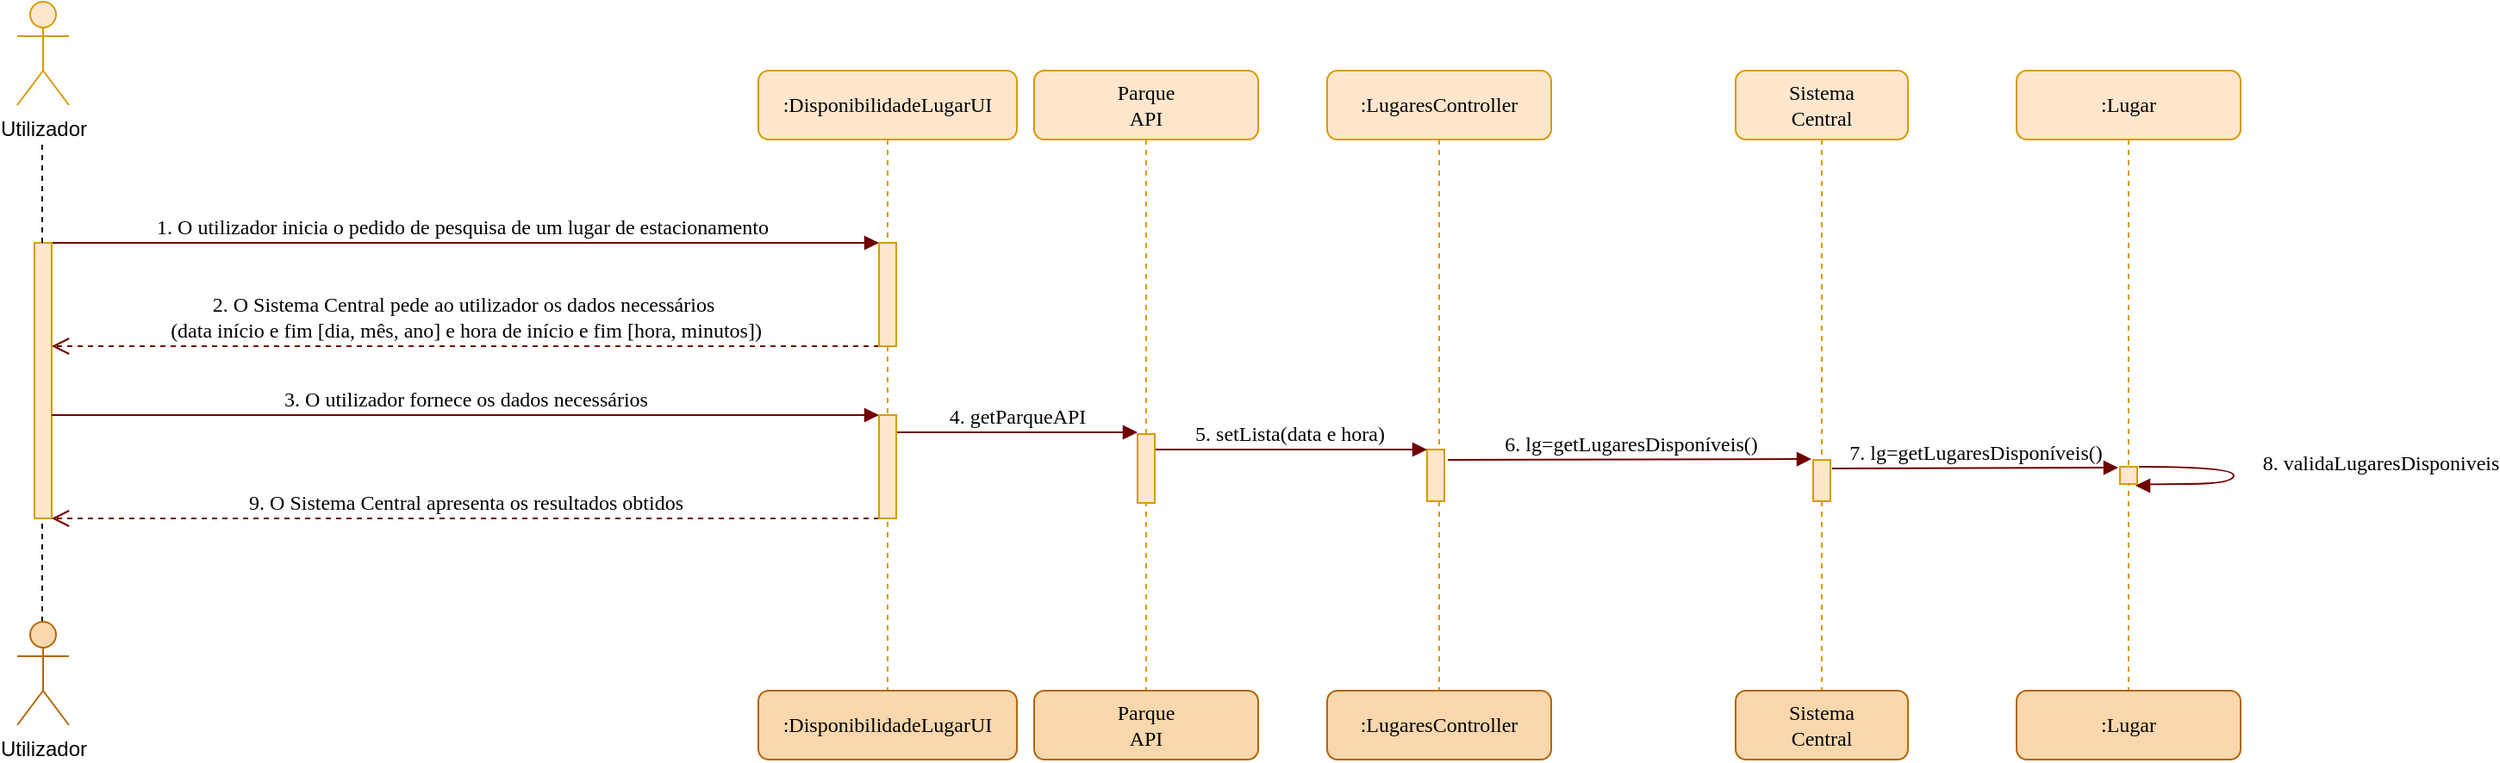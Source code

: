 <mxfile version="14.2.9" type="device"><diagram name="Page-1" id="13e1069c-82ec-6db2-03f1-153e76fe0fe0"><mxGraphModel dx="1422" dy="762" grid="1" gridSize="10" guides="1" tooltips="1" connect="1" arrows="1" fold="1" page="1" pageScale="1" pageWidth="1169" pageHeight="827" background="#ffffff" math="0" shadow="0"><root><mxCell id="0"/><mxCell id="1" parent="0"/><mxCell id="7baba1c4bc27f4b0-2" value="Sistema&lt;br&gt;Central" style="shape=umlLifeline;perimeter=lifelinePerimeter;whiteSpace=wrap;html=1;container=1;collapsible=0;recursiveResize=0;outlineConnect=0;rounded=1;shadow=0;comic=0;labelBackgroundColor=none;strokeWidth=1;fontFamily=Verdana;fontSize=12;align=center;fillColor=#ffe6cc;strokeColor=#d79b00;" parent="1" vertex="1"><mxGeometry x="1137" y="80" width="100" height="360" as="geometry"/></mxCell><mxCell id="vTqObQvb1xkWvqTQrdQO-9" value="" style="html=1;points=[];perimeter=orthogonalPerimeter;rounded=0;shadow=0;comic=0;labelBackgroundColor=none;strokeWidth=1;fontFamily=Verdana;fontSize=12;align=center;fillColor=#ffe6cc;strokeColor=#d79b00;" parent="7baba1c4bc27f4b0-2" vertex="1"><mxGeometry x="45" y="226" width="10" height="24" as="geometry"/></mxCell><mxCell id="7baba1c4bc27f4b0-11" value="1. O utilizador inicia o pedido de pesquisa de um lugar de estacionamento" style="html=1;verticalAlign=bottom;endArrow=block;labelBackgroundColor=none;fontFamily=Verdana;fontSize=12;edgeStyle=elbowEdgeStyle;elbow=vertical;fillColor=#a20025;strokeColor=#6F0000;" parent="1" edge="1"><mxGeometry relative="1" as="geometry"><mxPoint x="155" y="180" as="sourcePoint"/><mxPoint x="640" y="180" as="targetPoint"/></mxGeometry></mxCell><mxCell id="7baba1c4bc27f4b0-35" value="8. validaLugaresDisponiveis" style="html=1;verticalAlign=bottom;endArrow=block;labelBackgroundColor=none;fontFamily=Verdana;fontSize=12;elbow=vertical;edgeStyle=orthogonalEdgeStyle;curved=1;entryX=1.3;entryY=1.1;entryPerimeter=0;exitX=1.038;exitY=0.345;exitPerimeter=0;entryDx=0;entryDy=0;fillColor=#a20025;strokeColor=#6F0000;" parent="1" edge="1"><mxGeometry x="0.007" y="85" relative="1" as="geometry"><mxPoint x="1371" y="310.0" as="sourcePoint"/><mxPoint x="1369" y="321" as="targetPoint"/><Array as="points"><mxPoint x="1426" y="310"/><mxPoint x="1426" y="320"/><mxPoint x="1372" y="320"/><mxPoint x="1372" y="321"/></Array><mxPoint as="offset"/></mxGeometry></mxCell><mxCell id="vTqObQvb1xkWvqTQrdQO-1" value=":LugaresController" style="shape=umlLifeline;perimeter=lifelinePerimeter;whiteSpace=wrap;html=1;container=1;collapsible=0;recursiveResize=0;outlineConnect=0;rounded=1;shadow=0;comic=0;labelBackgroundColor=none;strokeWidth=1;fontFamily=Verdana;fontSize=12;align=center;fillColor=#ffe6cc;strokeColor=#d79b00;" parent="1" vertex="1"><mxGeometry x="900" y="80" width="130" height="360" as="geometry"/></mxCell><mxCell id="vTqObQvb1xkWvqTQrdQO-2" value="" style="html=1;points=[];perimeter=orthogonalPerimeter;rounded=0;shadow=0;comic=0;labelBackgroundColor=none;strokeWidth=1;fontFamily=Verdana;fontSize=12;align=center;fillColor=#ffe6cc;strokeColor=#d79b00;" parent="vTqObQvb1xkWvqTQrdQO-1" vertex="1"><mxGeometry x="58" y="220" width="10" height="30" as="geometry"/></mxCell><mxCell id="vTqObQvb1xkWvqTQrdQO-35" value=":LugaresController" style="shape=umlLifeline;perimeter=lifelinePerimeter;whiteSpace=wrap;html=1;container=1;collapsible=0;recursiveResize=0;outlineConnect=0;rounded=1;shadow=0;comic=0;labelBackgroundColor=none;strokeWidth=1;fontFamily=Verdana;fontSize=12;align=center;fillColor=#fad7ac;strokeColor=#b46504;" parent="vTqObQvb1xkWvqTQrdQO-1" vertex="1"><mxGeometry y="360" width="130" height="40" as="geometry"/></mxCell><mxCell id="vTqObQvb1xkWvqTQrdQO-3" value="2. O Sistema Central pede ao utilizador os dados necessários&amp;nbsp;&lt;br&gt;(data início e fim [dia, mês, ano] e hora de início e fim [hora, minutos])" style="html=1;verticalAlign=bottom;endArrow=open;dashed=1;endSize=8;labelBackgroundColor=none;fontFamily=Verdana;fontSize=12;edgeStyle=elbowEdgeStyle;elbow=vertical;fillColor=#a20025;strokeColor=#6F0000;" parent="1" edge="1"><mxGeometry relative="1" as="geometry"><mxPoint x="160" y="240" as="targetPoint"/><Array as="points"><mxPoint x="505" y="240"/></Array><mxPoint x="640" y="240" as="sourcePoint"/></mxGeometry></mxCell><mxCell id="vTqObQvb1xkWvqTQrdQO-4" value="Utilizador" style="shape=umlActor;verticalLabelPosition=bottom;verticalAlign=top;html=1;outlineConnect=0;fillColor=#ffe6cc;strokeColor=#d79b00;" parent="1" vertex="1"><mxGeometry x="140" y="40" width="30" height="60" as="geometry"/></mxCell><mxCell id="vTqObQvb1xkWvqTQrdQO-5" value="" style="html=1;points=[];perimeter=orthogonalPerimeter;rounded=0;shadow=0;comic=0;labelBackgroundColor=none;strokeWidth=1;fontFamily=Verdana;fontSize=12;align=center;fillColor=#ffe6cc;strokeColor=#d79b00;" parent="1" vertex="1"><mxGeometry x="150" y="180" width="10" height="160" as="geometry"/></mxCell><mxCell id="vTqObQvb1xkWvqTQrdQO-7" value="" style="endArrow=none;dashed=1;html=1;" parent="1" edge="1"><mxGeometry width="50" height="50" relative="1" as="geometry"><mxPoint x="154.5" y="180" as="sourcePoint"/><mxPoint x="154.5" y="120" as="targetPoint"/></mxGeometry></mxCell><mxCell id="vTqObQvb1xkWvqTQrdQO-8" value="3. O utilizador fornece os dados necessários" style="html=1;verticalAlign=bottom;endArrow=block;labelBackgroundColor=none;fontFamily=Verdana;fontSize=12;edgeStyle=elbowEdgeStyle;elbow=vertical;fillColor=#a20025;strokeColor=#6F0000;" parent="1" edge="1"><mxGeometry relative="1" as="geometry"><mxPoint x="160" y="280" as="sourcePoint"/><mxPoint x="640" y="280" as="targetPoint"/></mxGeometry></mxCell><mxCell id="vTqObQvb1xkWvqTQrdQO-12" value=":Lugar" style="shape=umlLifeline;perimeter=lifelinePerimeter;whiteSpace=wrap;html=1;container=1;collapsible=0;recursiveResize=0;outlineConnect=0;rounded=1;shadow=0;comic=0;labelBackgroundColor=none;strokeWidth=1;fontFamily=Verdana;fontSize=12;align=center;fillColor=#ffe6cc;strokeColor=#d79b00;" parent="1" vertex="1"><mxGeometry x="1300" y="80" width="130" height="360" as="geometry"/></mxCell><mxCell id="vTqObQvb1xkWvqTQrdQO-13" value="" style="html=1;points=[];perimeter=orthogonalPerimeter;rounded=0;shadow=0;comic=0;labelBackgroundColor=none;strokeWidth=1;fontFamily=Verdana;fontSize=12;align=center;fillColor=#ffe6cc;strokeColor=#d79b00;" parent="vTqObQvb1xkWvqTQrdQO-12" vertex="1"><mxGeometry x="60" y="230" width="10" height="10" as="geometry"/></mxCell><mxCell id="vTqObQvb1xkWvqTQrdQO-41" value=":Lugar" style="shape=umlLifeline;perimeter=lifelinePerimeter;whiteSpace=wrap;html=1;container=1;collapsible=0;recursiveResize=0;outlineConnect=0;rounded=1;shadow=0;comic=0;labelBackgroundColor=none;strokeWidth=1;fontFamily=Verdana;fontSize=12;align=center;fillColor=#fad7ac;strokeColor=#b46504;" parent="vTqObQvb1xkWvqTQrdQO-12" vertex="1"><mxGeometry y="360" width="130" height="40" as="geometry"/></mxCell><mxCell id="vTqObQvb1xkWvqTQrdQO-14" value="5. setLista(data e hora)" style="html=1;verticalAlign=bottom;endArrow=block;labelBackgroundColor=none;fontFamily=Verdana;fontSize=12;edgeStyle=elbowEdgeStyle;elbow=vertical;fillColor=#a20025;strokeColor=#6F0000;" parent="1" edge="1"><mxGeometry x="-0.01" relative="1" as="geometry"><mxPoint x="800" y="300" as="sourcePoint"/><mxPoint x="958" y="300" as="targetPoint"/><Array as="points"><mxPoint x="918" y="300"/><mxPoint x="908" y="310"/></Array><mxPoint as="offset"/></mxGeometry></mxCell><mxCell id="vTqObQvb1xkWvqTQrdQO-17" value="6. lg=getLugaresDisponíveis()" style="html=1;verticalAlign=bottom;endArrow=block;labelBackgroundColor=none;fontFamily=Verdana;fontSize=12;edgeStyle=elbowEdgeStyle;elbow=vertical;fillColor=#a20025;strokeColor=#6F0000;" parent="1" edge="1"><mxGeometry relative="1" as="geometry"><mxPoint x="970" y="306" as="sourcePoint"/><mxPoint x="1181" y="305.5" as="targetPoint"/><Array as="points"><mxPoint x="1164" y="305.5"/><mxPoint x="1154" y="315.5"/></Array></mxGeometry></mxCell><mxCell id="vTqObQvb1xkWvqTQrdQO-18" value="9. O Sistema Central apresenta os resultados obtidos" style="html=1;verticalAlign=bottom;endArrow=open;dashed=1;endSize=8;labelBackgroundColor=none;fontFamily=Verdana;fontSize=12;edgeStyle=elbowEdgeStyle;elbow=vertical;fillColor=#a20025;strokeColor=#6F0000;" parent="1" edge="1"><mxGeometry relative="1" as="geometry"><mxPoint x="160" y="340" as="targetPoint"/><Array as="points"><mxPoint x="575" y="340"/></Array><mxPoint x="640" y="340" as="sourcePoint"/></mxGeometry></mxCell><mxCell id="vTqObQvb1xkWvqTQrdQO-28" value="" style="endArrow=none;dashed=1;html=1;" parent="1" edge="1"><mxGeometry width="50" height="50" relative="1" as="geometry"><mxPoint x="154.5" y="400" as="sourcePoint"/><mxPoint x="154.5" y="340" as="targetPoint"/></mxGeometry></mxCell><mxCell id="vTqObQvb1xkWvqTQrdQO-29" value="Utilizador" style="shape=umlActor;verticalLabelPosition=bottom;verticalAlign=top;html=1;outlineConnect=0;fillColor=#fad7ac;strokeColor=#b46504;" parent="1" vertex="1"><mxGeometry x="140" y="400" width="30" height="60" as="geometry"/></mxCell><mxCell id="vTqObQvb1xkWvqTQrdQO-30" value="Sistema&lt;br&gt;Central" style="shape=umlLifeline;perimeter=lifelinePerimeter;whiteSpace=wrap;html=1;container=1;collapsible=0;recursiveResize=0;outlineConnect=0;rounded=1;shadow=0;comic=0;labelBackgroundColor=none;strokeWidth=1;fontFamily=Verdana;fontSize=12;align=center;fillColor=#fad7ac;strokeColor=#b46504;" parent="1" vertex="1"><mxGeometry x="1137" y="440" width="100" height="40" as="geometry"/></mxCell><mxCell id="NSM-IOngb9rAokjKfZAi-1" value="Parque&lt;br&gt;API" style="shape=umlLifeline;perimeter=lifelinePerimeter;whiteSpace=wrap;html=1;container=1;collapsible=0;recursiveResize=0;outlineConnect=0;rounded=1;shadow=0;comic=0;labelBackgroundColor=none;strokeWidth=1;fontFamily=Verdana;fontSize=12;align=center;fillColor=#ffe6cc;strokeColor=#d79b00;" parent="1" vertex="1"><mxGeometry x="730" y="80" width="130" height="360" as="geometry"/></mxCell><mxCell id="SdONsP8Ds1DytpfYCTXs-1" value="" style="html=1;points=[];perimeter=orthogonalPerimeter;rounded=0;shadow=0;comic=0;labelBackgroundColor=none;strokeWidth=1;fontFamily=Verdana;fontSize=12;align=center;fillColor=#ffe6cc;strokeColor=#d79b00;" parent="NSM-IOngb9rAokjKfZAi-1" vertex="1"><mxGeometry x="60" y="211" width="10" height="40" as="geometry"/></mxCell><mxCell id="NSM-IOngb9rAokjKfZAi-4" value="Parque&lt;br&gt;API" style="shape=umlLifeline;perimeter=lifelinePerimeter;whiteSpace=wrap;html=1;container=1;collapsible=0;recursiveResize=0;outlineConnect=0;rounded=1;shadow=0;comic=0;labelBackgroundColor=none;strokeWidth=1;fontFamily=Verdana;fontSize=12;align=center;fillColor=#fad7ac;strokeColor=#b46504;" parent="1" vertex="1"><mxGeometry x="730" y="440" width="130" height="40" as="geometry"/></mxCell><mxCell id="SdONsP8Ds1DytpfYCTXs-5" value="4. getParqueAPI" style="html=1;verticalAlign=bottom;endArrow=block;labelBackgroundColor=none;fontFamily=Verdana;fontSize=12;edgeStyle=elbowEdgeStyle;elbow=vertical;fillColor=#a20025;strokeColor=#6F0000;" parent="1" edge="1"><mxGeometry x="-0.01" relative="1" as="geometry"><mxPoint x="650" y="290" as="sourcePoint"/><mxPoint x="790" y="290" as="targetPoint"/><Array as="points"><mxPoint x="768" y="290"/><mxPoint x="758" y="300"/></Array><mxPoint as="offset"/></mxGeometry></mxCell><mxCell id="Ph7kMyBw9Gz3GkXvgyvr-1" value=":DisponibilidadeLugarUI" style="shape=umlLifeline;perimeter=lifelinePerimeter;whiteSpace=wrap;html=1;container=1;collapsible=0;recursiveResize=0;outlineConnect=0;rounded=1;shadow=0;comic=0;labelBackgroundColor=none;strokeWidth=1;fontFamily=Verdana;fontSize=12;align=center;fillColor=#ffe6cc;strokeColor=#d79b00;" vertex="1" parent="1"><mxGeometry x="570" y="80" width="150" height="400" as="geometry"/></mxCell><mxCell id="Ph7kMyBw9Gz3GkXvgyvr-2" value="" style="html=1;points=[];perimeter=orthogonalPerimeter;rounded=0;shadow=0;comic=0;labelBackgroundColor=none;strokeWidth=1;fontFamily=Verdana;fontSize=12;align=center;fillColor=#ffe6cc;strokeColor=#d79b00;" vertex="1" parent="Ph7kMyBw9Gz3GkXvgyvr-1"><mxGeometry x="70" y="100" width="10" height="60" as="geometry"/></mxCell><mxCell id="Ph7kMyBw9Gz3GkXvgyvr-3" value=":DisponibilidadeLugarUI" style="shape=umlLifeline;perimeter=lifelinePerimeter;whiteSpace=wrap;html=1;container=1;collapsible=0;recursiveResize=0;outlineConnect=0;rounded=1;shadow=0;comic=0;labelBackgroundColor=none;strokeWidth=1;fontFamily=Verdana;fontSize=12;align=center;fillColor=#fad7ac;strokeColor=#b46504;" vertex="1" parent="Ph7kMyBw9Gz3GkXvgyvr-1"><mxGeometry y="360" width="150" height="40" as="geometry"/></mxCell><mxCell id="Ph7kMyBw9Gz3GkXvgyvr-4" value="" style="html=1;points=[];perimeter=orthogonalPerimeter;rounded=0;shadow=0;comic=0;labelBackgroundColor=none;strokeWidth=1;fontFamily=Verdana;fontSize=12;align=center;fillColor=#ffe6cc;strokeColor=#d79b00;" vertex="1" parent="1"><mxGeometry x="640" y="280" width="10" height="60" as="geometry"/></mxCell><mxCell id="Ph7kMyBw9Gz3GkXvgyvr-5" value="7. lg=getLugaresDisponíveis()" style="html=1;verticalAlign=bottom;endArrow=block;labelBackgroundColor=none;fontFamily=Verdana;fontSize=12;edgeStyle=elbowEdgeStyle;elbow=vertical;fillColor=#a20025;strokeColor=#6F0000;entryX=-0.1;entryY=0.1;entryDx=0;entryDy=0;entryPerimeter=0;" edge="1" parent="1" target="vTqObQvb1xkWvqTQrdQO-13"><mxGeometry relative="1" as="geometry"><mxPoint x="1193" y="311" as="sourcePoint"/><mxPoint x="1323" y="310.5" as="targetPoint"/><Array as="points"><mxPoint x="1387" y="310.5"/><mxPoint x="1377" y="320.5"/></Array></mxGeometry></mxCell></root></mxGraphModel></diagram></mxfile>